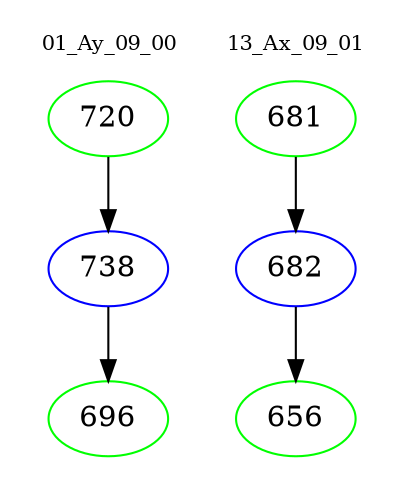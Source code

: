 digraph{
subgraph cluster_0 {
color = white
label = "01_Ay_09_00";
fontsize=10;
T0_720 [label="720", color="green"]
T0_720 -> T0_738 [color="black"]
T0_738 [label="738", color="blue"]
T0_738 -> T0_696 [color="black"]
T0_696 [label="696", color="green"]
}
subgraph cluster_1 {
color = white
label = "13_Ax_09_01";
fontsize=10;
T1_681 [label="681", color="green"]
T1_681 -> T1_682 [color="black"]
T1_682 [label="682", color="blue"]
T1_682 -> T1_656 [color="black"]
T1_656 [label="656", color="green"]
}
}
